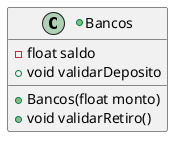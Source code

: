 @startuml
'https://plantuml.com/class-diagram

+class Bancos{
    -float saldo
    +Bancos(float monto)
    +void validarDeposito
    +void validarRetiro()
}

@enduml